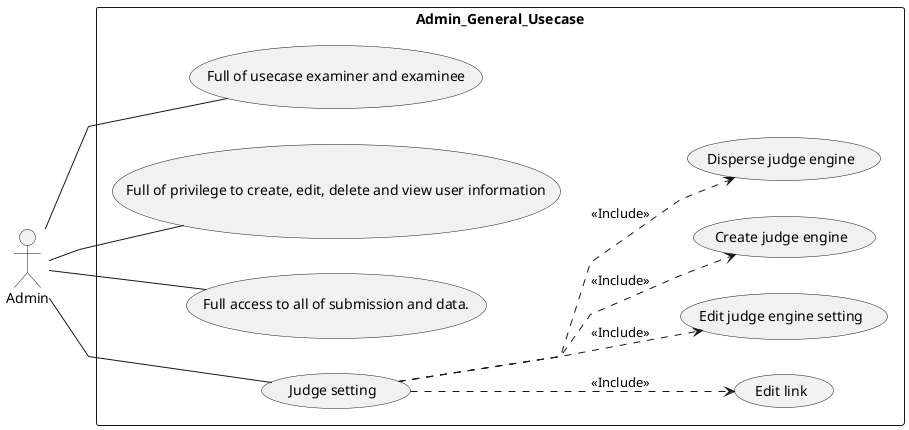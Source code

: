 @startuml Admin-General-Usecase
left to right direction
skinparam linetype polyline

rectangle Admin_General_Usecase {
    usecase "Full of usecase examiner and examinee" as FullOfUsecase
    usecase "Full of privilege to create, edit, delete and view user information" as FullOfPrivilege
    usecase "Full access to all of submission and data."  as FullOfAccess
    usecase "Judge setting" as JudgeSetting
    usecase "Edit link" as EditLink
    usecase "Edit judge engine setting" as EditJudgeSetting
    usecase "Create judge engine" as CreateJudgeEngine
    usecase "Disperse judge engine" as DisperseJudgeEngine
}

actor Admin

' Actor - Usecase relation
Admin -- FullOfUsecase
Admin -- FullOfPrivilege
Admin -- FullOfAccess
Admin -- JudgeSetting

' Usecase relation
JudgeSetting ..> EditLink : <<Include>>
JudgeSetting ..> EditJudgeSetting : <<Include>>
JudgeSetting ..> CreateJudgeEngine : <<Include>>
JudgeSetting ..> DisperseJudgeEngine : <<Include>>

@enduml